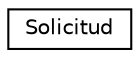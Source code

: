 digraph "Graphical Class Hierarchy"
{
 // INTERACTIVE_SVG=YES
 // LATEX_PDF_SIZE
  edge [fontname="Helvetica",fontsize="10",labelfontname="Helvetica",labelfontsize="10"];
  node [fontname="Helvetica",fontsize="10",shape=record];
  rankdir="LR";
  Node0 [label="Solicitud",height=0.2,width=0.4,color="black", fillcolor="white", style="filled",URL="$classSolicitud.html",tooltip="Clase Solicitud para iniciar una OfertaDeServicio"];
}
